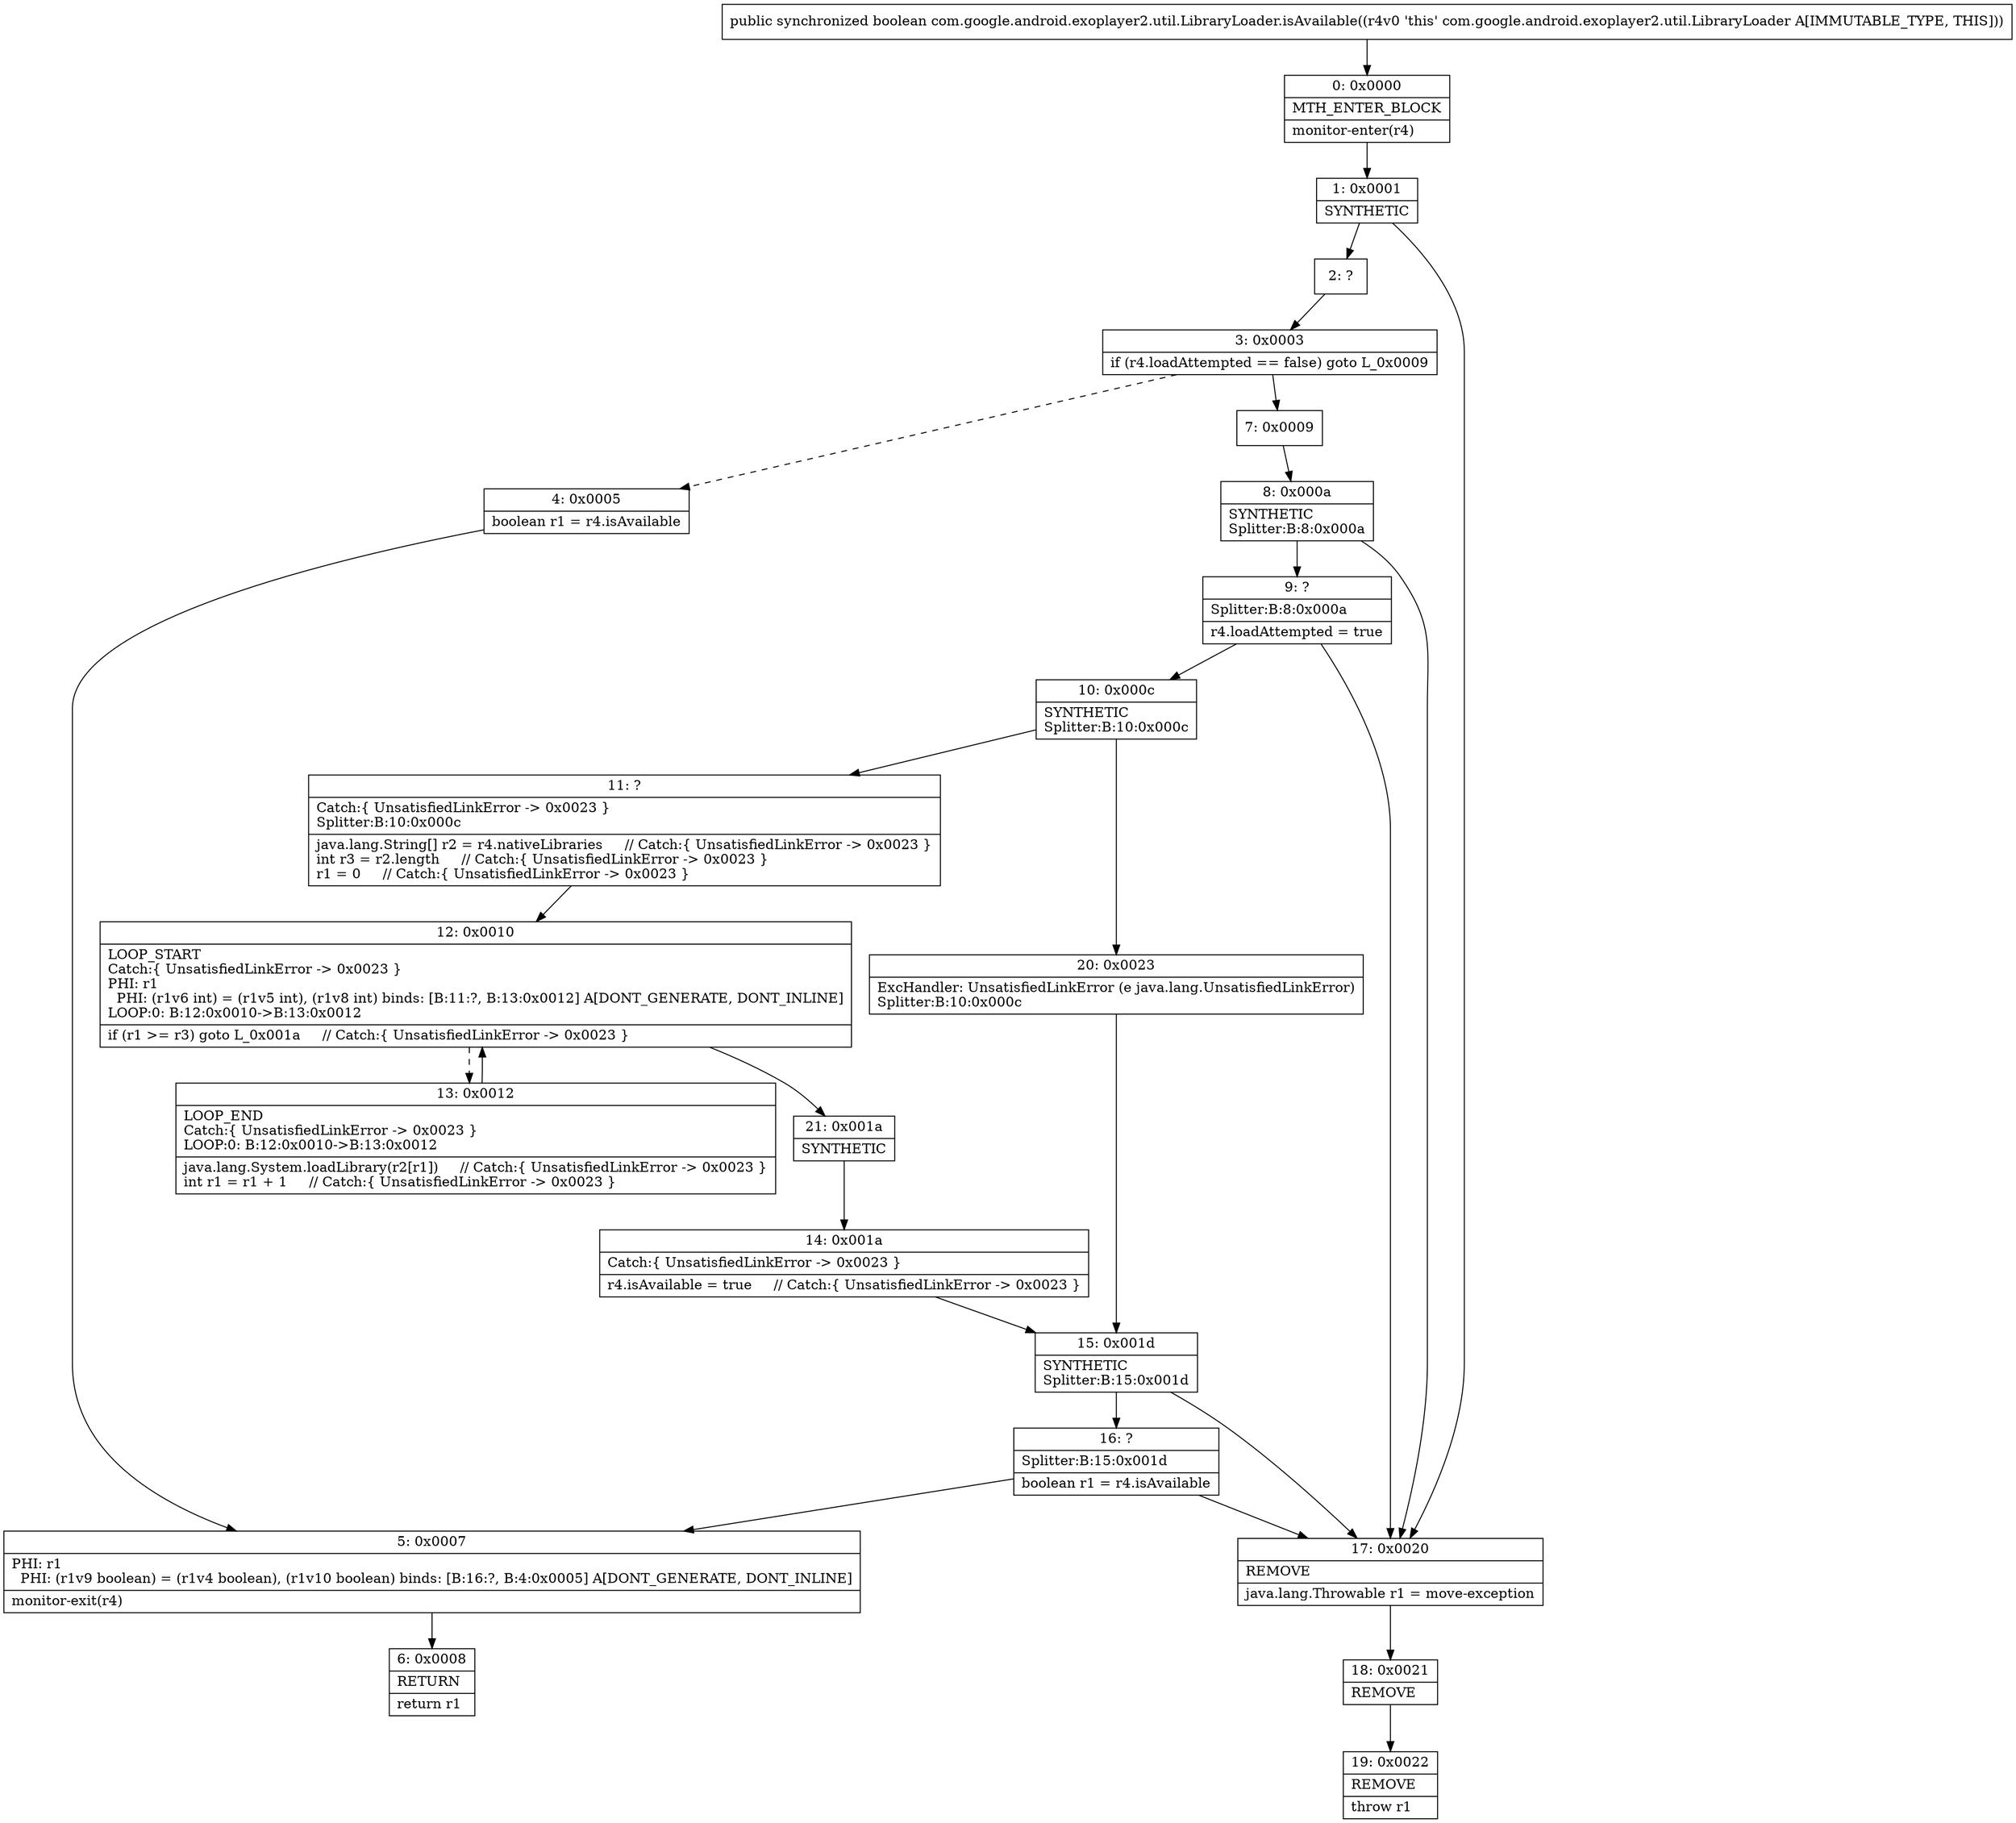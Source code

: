 digraph "CFG forcom.google.android.exoplayer2.util.LibraryLoader.isAvailable()Z" {
Node_0 [shape=record,label="{0\:\ 0x0000|MTH_ENTER_BLOCK\l|monitor\-enter(r4)\l}"];
Node_1 [shape=record,label="{1\:\ 0x0001|SYNTHETIC\l}"];
Node_2 [shape=record,label="{2\:\ ?}"];
Node_3 [shape=record,label="{3\:\ 0x0003|if (r4.loadAttempted == false) goto L_0x0009\l}"];
Node_4 [shape=record,label="{4\:\ 0x0005|boolean r1 = r4.isAvailable\l}"];
Node_5 [shape=record,label="{5\:\ 0x0007|PHI: r1 \l  PHI: (r1v9 boolean) = (r1v4 boolean), (r1v10 boolean) binds: [B:16:?, B:4:0x0005] A[DONT_GENERATE, DONT_INLINE]\l|monitor\-exit(r4)\l}"];
Node_6 [shape=record,label="{6\:\ 0x0008|RETURN\l|return r1\l}"];
Node_7 [shape=record,label="{7\:\ 0x0009}"];
Node_8 [shape=record,label="{8\:\ 0x000a|SYNTHETIC\lSplitter:B:8:0x000a\l}"];
Node_9 [shape=record,label="{9\:\ ?|Splitter:B:8:0x000a\l|r4.loadAttempted = true\l}"];
Node_10 [shape=record,label="{10\:\ 0x000c|SYNTHETIC\lSplitter:B:10:0x000c\l}"];
Node_11 [shape=record,label="{11\:\ ?|Catch:\{ UnsatisfiedLinkError \-\> 0x0023 \}\lSplitter:B:10:0x000c\l|java.lang.String[] r2 = r4.nativeLibraries     \/\/ Catch:\{ UnsatisfiedLinkError \-\> 0x0023 \}\lint r3 = r2.length     \/\/ Catch:\{ UnsatisfiedLinkError \-\> 0x0023 \}\lr1 = 0     \/\/ Catch:\{ UnsatisfiedLinkError \-\> 0x0023 \}\l}"];
Node_12 [shape=record,label="{12\:\ 0x0010|LOOP_START\lCatch:\{ UnsatisfiedLinkError \-\> 0x0023 \}\lPHI: r1 \l  PHI: (r1v6 int) = (r1v5 int), (r1v8 int) binds: [B:11:?, B:13:0x0012] A[DONT_GENERATE, DONT_INLINE]\lLOOP:0: B:12:0x0010\-\>B:13:0x0012\l|if (r1 \>= r3) goto L_0x001a     \/\/ Catch:\{ UnsatisfiedLinkError \-\> 0x0023 \}\l}"];
Node_13 [shape=record,label="{13\:\ 0x0012|LOOP_END\lCatch:\{ UnsatisfiedLinkError \-\> 0x0023 \}\lLOOP:0: B:12:0x0010\-\>B:13:0x0012\l|java.lang.System.loadLibrary(r2[r1])     \/\/ Catch:\{ UnsatisfiedLinkError \-\> 0x0023 \}\lint r1 = r1 + 1     \/\/ Catch:\{ UnsatisfiedLinkError \-\> 0x0023 \}\l}"];
Node_14 [shape=record,label="{14\:\ 0x001a|Catch:\{ UnsatisfiedLinkError \-\> 0x0023 \}\l|r4.isAvailable = true     \/\/ Catch:\{ UnsatisfiedLinkError \-\> 0x0023 \}\l}"];
Node_15 [shape=record,label="{15\:\ 0x001d|SYNTHETIC\lSplitter:B:15:0x001d\l}"];
Node_16 [shape=record,label="{16\:\ ?|Splitter:B:15:0x001d\l|boolean r1 = r4.isAvailable\l}"];
Node_17 [shape=record,label="{17\:\ 0x0020|REMOVE\l|java.lang.Throwable r1 = move\-exception\l}"];
Node_18 [shape=record,label="{18\:\ 0x0021|REMOVE\l}"];
Node_19 [shape=record,label="{19\:\ 0x0022|REMOVE\l|throw r1\l}"];
Node_20 [shape=record,label="{20\:\ 0x0023|ExcHandler: UnsatisfiedLinkError (e java.lang.UnsatisfiedLinkError)\lSplitter:B:10:0x000c\l}"];
Node_21 [shape=record,label="{21\:\ 0x001a|SYNTHETIC\l}"];
MethodNode[shape=record,label="{public synchronized boolean com.google.android.exoplayer2.util.LibraryLoader.isAvailable((r4v0 'this' com.google.android.exoplayer2.util.LibraryLoader A[IMMUTABLE_TYPE, THIS])) }"];
MethodNode -> Node_0;
Node_0 -> Node_1;
Node_1 -> Node_2;
Node_1 -> Node_17;
Node_2 -> Node_3;
Node_3 -> Node_4[style=dashed];
Node_3 -> Node_7;
Node_4 -> Node_5;
Node_5 -> Node_6;
Node_7 -> Node_8;
Node_8 -> Node_9;
Node_8 -> Node_17;
Node_9 -> Node_10;
Node_9 -> Node_17;
Node_10 -> Node_11;
Node_10 -> Node_20;
Node_11 -> Node_12;
Node_12 -> Node_13[style=dashed];
Node_12 -> Node_21;
Node_13 -> Node_12;
Node_14 -> Node_15;
Node_15 -> Node_16;
Node_15 -> Node_17;
Node_16 -> Node_17;
Node_16 -> Node_5;
Node_17 -> Node_18;
Node_18 -> Node_19;
Node_20 -> Node_15;
Node_21 -> Node_14;
}

